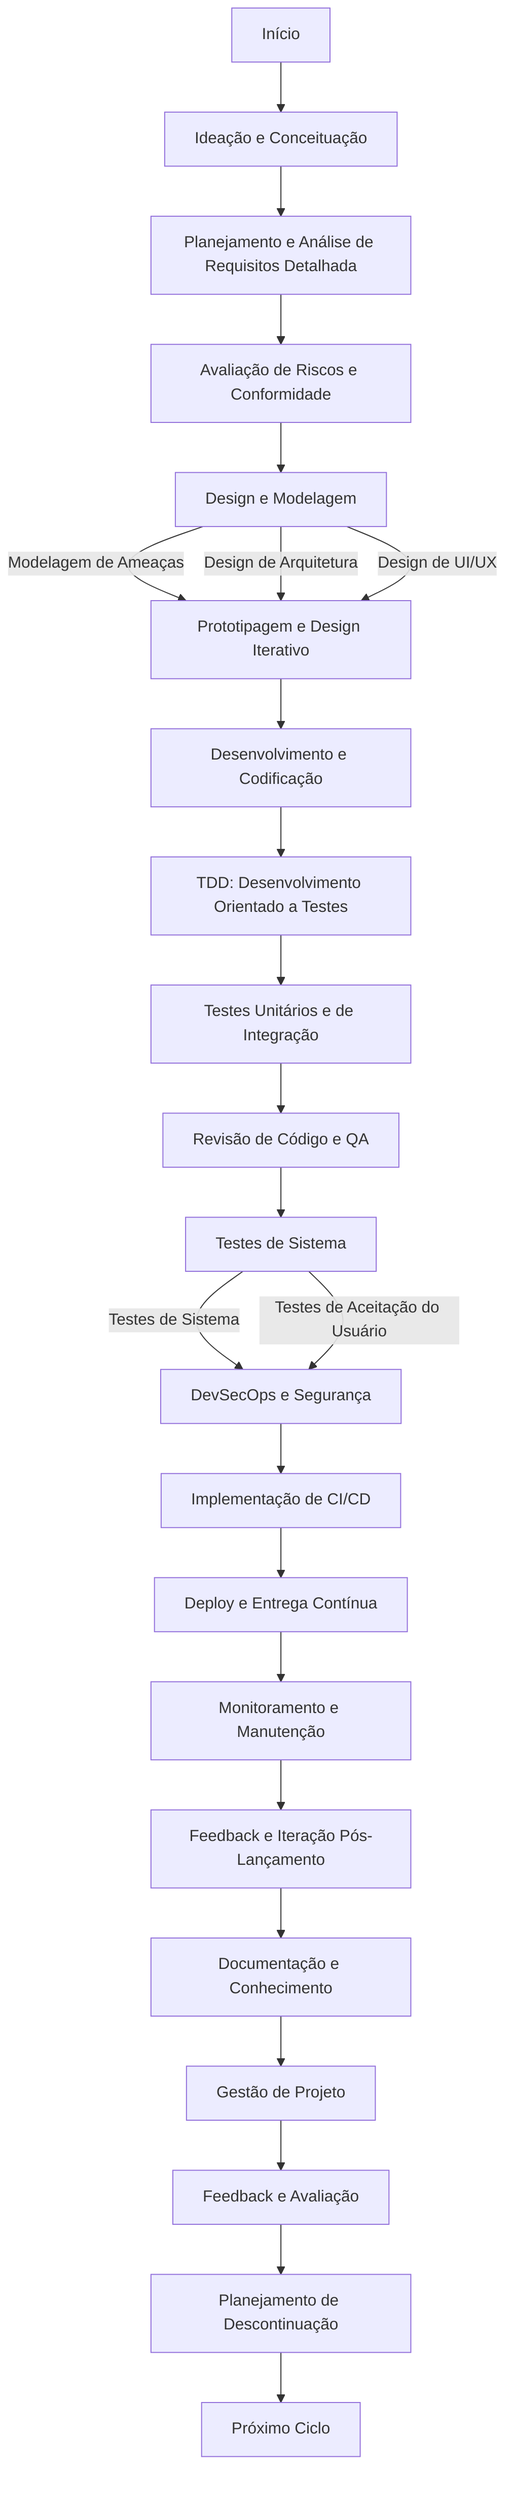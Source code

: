 graph TD
    A[Início]
    A --> B[Ideação e Conceituação]
    B --> C[Planejamento e Análise de Requisitos Detalhada]
    C --> D[Avaliação de Riscos e Conformidade]
    D --> E[Design e Modelagem]
    E --> |Modelagem de Ameaças| F[Prototipagem e Design Iterativo]
    E --> |Design de Arquitetura| F
    E --> |Design de UI/UX| F
    F --> G[Desenvolvimento e Codificação]
    G --> H[TDD: Desenvolvimento Orientado a Testes]
    H --> I[Testes Unitários e de Integração]
    I --> J[Revisão de Código e QA]
    J --> K[Testes de Sistema]
    K --> |Testes de Sistema| L[DevSecOps e Segurança]
    K --> |Testes de Aceitação do Usuário| L
    L --> M[Implementação de CI/CD]
    M --> N[Deploy e Entrega Contínua]
    N --> O[Monitoramento e Manutenção]
    O --> P[Feedback e Iteração Pós-Lançamento]
    P --> Q[Documentação e Conhecimento]
    Q --> R[Gestão de Projeto]
    R --> S[Feedback e Avaliação]
    S --> T[Planejamento de Descontinuação]
    T --> U[Próximo Ciclo]